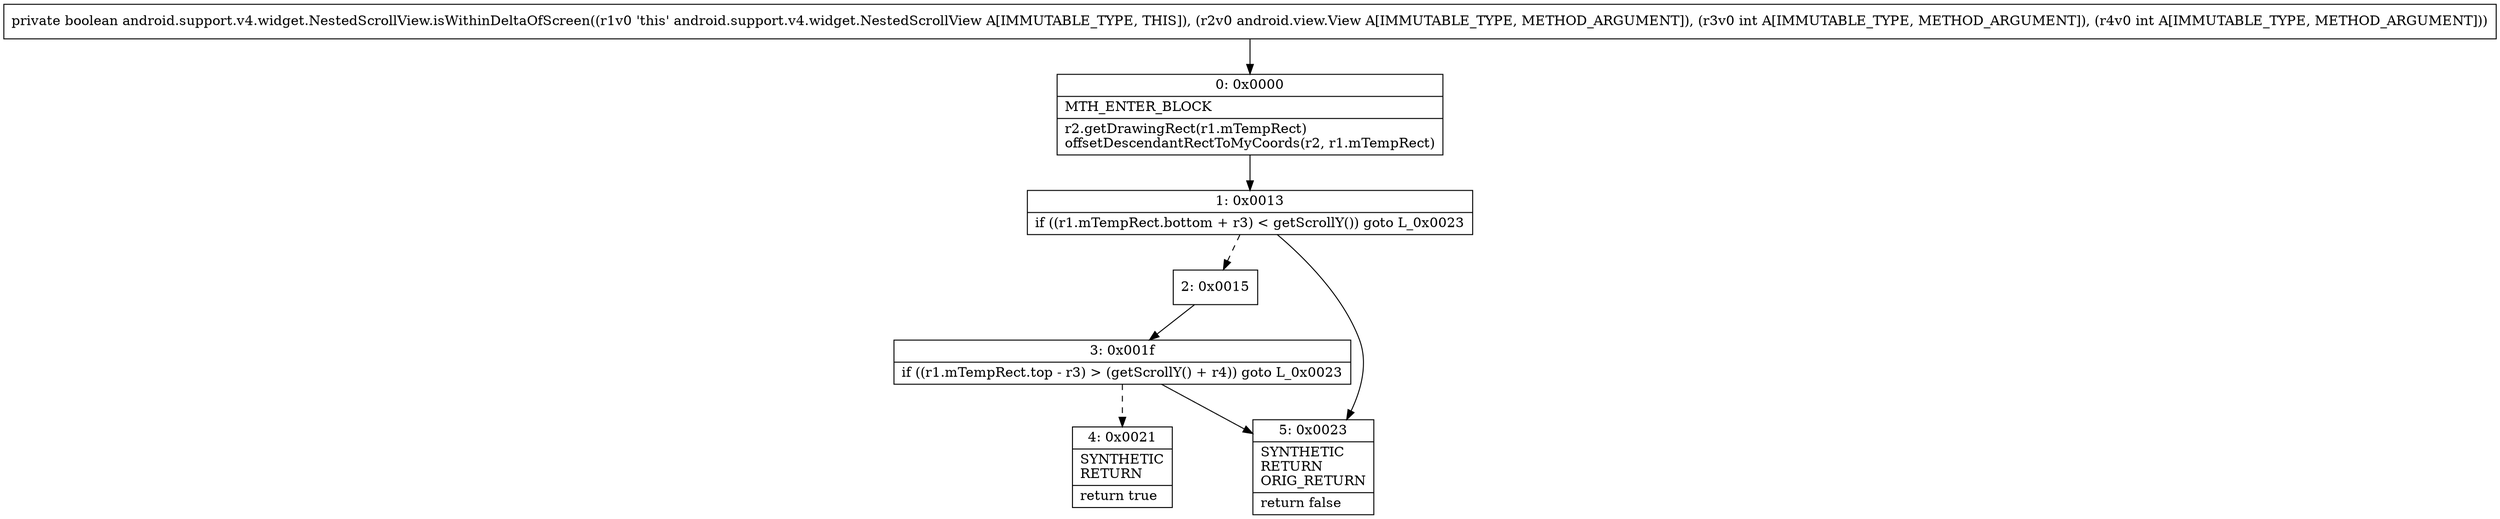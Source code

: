 digraph "CFG forandroid.support.v4.widget.NestedScrollView.isWithinDeltaOfScreen(Landroid\/view\/View;II)Z" {
Node_0 [shape=record,label="{0\:\ 0x0000|MTH_ENTER_BLOCK\l|r2.getDrawingRect(r1.mTempRect)\loffsetDescendantRectToMyCoords(r2, r1.mTempRect)\l}"];
Node_1 [shape=record,label="{1\:\ 0x0013|if ((r1.mTempRect.bottom + r3) \< getScrollY()) goto L_0x0023\l}"];
Node_2 [shape=record,label="{2\:\ 0x0015}"];
Node_3 [shape=record,label="{3\:\ 0x001f|if ((r1.mTempRect.top \- r3) \> (getScrollY() + r4)) goto L_0x0023\l}"];
Node_4 [shape=record,label="{4\:\ 0x0021|SYNTHETIC\lRETURN\l|return true\l}"];
Node_5 [shape=record,label="{5\:\ 0x0023|SYNTHETIC\lRETURN\lORIG_RETURN\l|return false\l}"];
MethodNode[shape=record,label="{private boolean android.support.v4.widget.NestedScrollView.isWithinDeltaOfScreen((r1v0 'this' android.support.v4.widget.NestedScrollView A[IMMUTABLE_TYPE, THIS]), (r2v0 android.view.View A[IMMUTABLE_TYPE, METHOD_ARGUMENT]), (r3v0 int A[IMMUTABLE_TYPE, METHOD_ARGUMENT]), (r4v0 int A[IMMUTABLE_TYPE, METHOD_ARGUMENT])) }"];
MethodNode -> Node_0;
Node_0 -> Node_1;
Node_1 -> Node_2[style=dashed];
Node_1 -> Node_5;
Node_2 -> Node_3;
Node_3 -> Node_4[style=dashed];
Node_3 -> Node_5;
}

